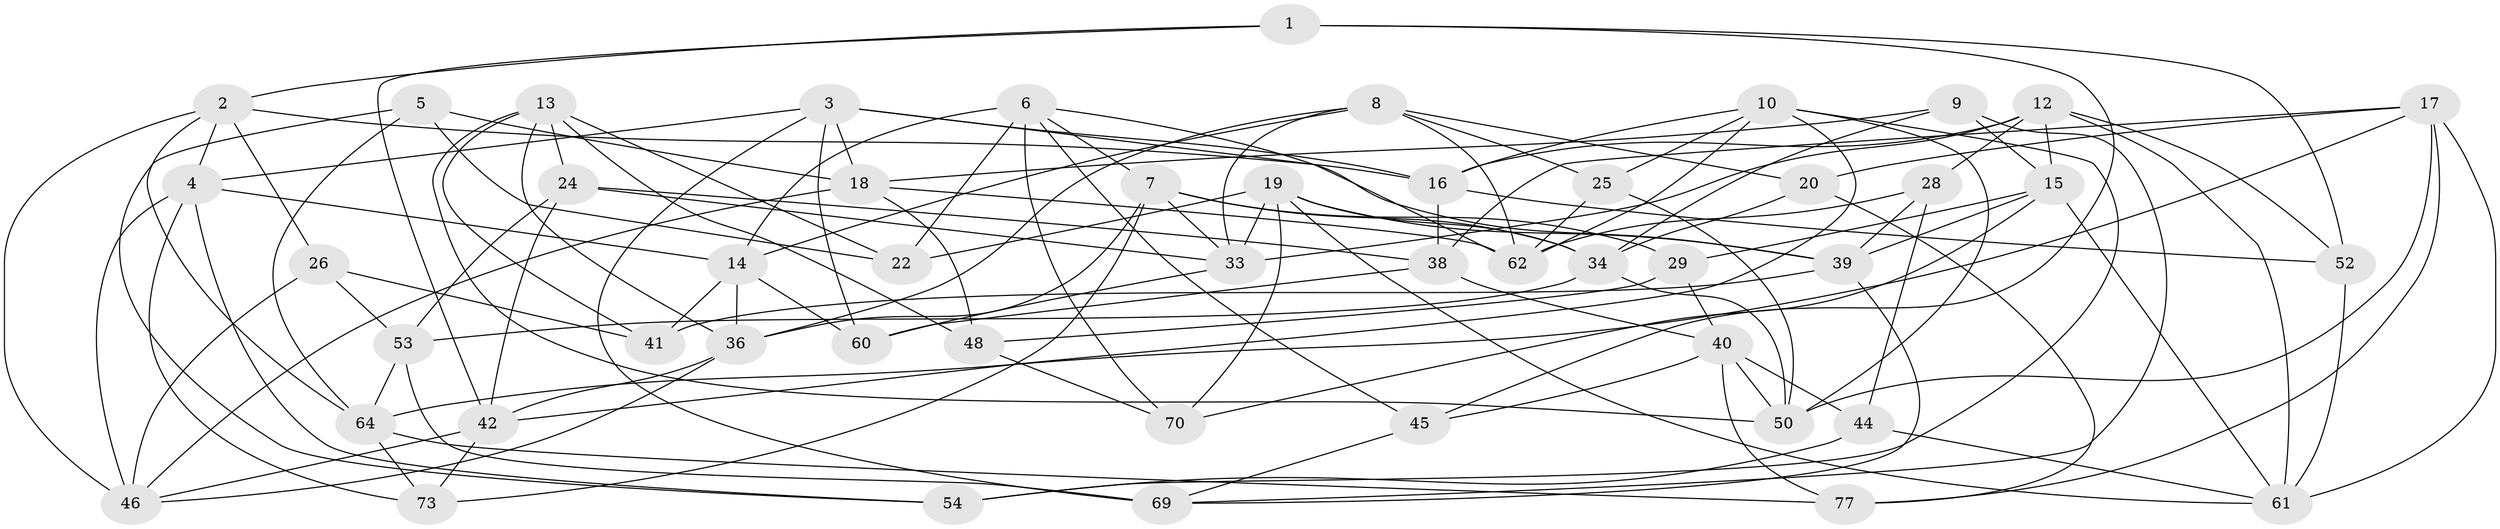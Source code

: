 // Generated by graph-tools (version 1.1) at 2025/24/03/03/25 07:24:22]
// undirected, 49 vertices, 126 edges
graph export_dot {
graph [start="1"]
  node [color=gray90,style=filled];
  1;
  2 [super="+32"];
  3 [super="+78"];
  4 [super="+67"];
  5;
  6 [super="+11"];
  7 [super="+21"];
  8 [super="+47"];
  9;
  10 [super="+30"];
  12 [super="+43"];
  13 [super="+27"];
  14 [super="+57"];
  15 [super="+68"];
  16 [super="+37"];
  17 [super="+51"];
  18 [super="+23"];
  19 [super="+31"];
  20;
  22;
  24 [super="+74"];
  25;
  26;
  28;
  29;
  33 [super="+75"];
  34 [super="+35"];
  36 [super="+63"];
  38 [super="+56"];
  39 [super="+55"];
  40 [super="+65"];
  41;
  42 [super="+49"];
  44;
  45;
  46 [super="+66"];
  48;
  50 [super="+58"];
  52;
  53 [super="+59"];
  54;
  60;
  61 [super="+76"];
  62 [super="+71"];
  64 [super="+72"];
  69 [super="+79"];
  70;
  73;
  77;
  1 -- 2;
  1 -- 52;
  1 -- 42;
  1 -- 45;
  2 -- 64;
  2 -- 16;
  2 -- 26;
  2 -- 4;
  2 -- 46;
  3 -- 18;
  3 -- 16;
  3 -- 60;
  3 -- 4;
  3 -- 69;
  3 -- 39;
  4 -- 46;
  4 -- 73;
  4 -- 54;
  4 -- 14;
  5 -- 22;
  5 -- 64;
  5 -- 54;
  5 -- 18;
  6 -- 45;
  6 -- 14;
  6 -- 7;
  6 -- 70;
  6 -- 22;
  6 -- 62;
  7 -- 73;
  7 -- 33;
  7 -- 34;
  7 -- 36;
  7 -- 29;
  8 -- 20;
  8 -- 25;
  8 -- 33;
  8 -- 62;
  8 -- 36;
  8 -- 14;
  9 -- 69;
  9 -- 34;
  9 -- 15;
  9 -- 18;
  10 -- 62;
  10 -- 25;
  10 -- 42;
  10 -- 54;
  10 -- 16;
  10 -- 50;
  12 -- 52;
  12 -- 16;
  12 -- 61;
  12 -- 28;
  12 -- 15;
  12 -- 33;
  13 -- 41;
  13 -- 22;
  13 -- 36;
  13 -- 48;
  13 -- 50;
  13 -- 24;
  14 -- 60;
  14 -- 41;
  14 -- 36;
  15 -- 61;
  15 -- 70;
  15 -- 29;
  15 -- 39;
  16 -- 52;
  16 -- 38;
  17 -- 77;
  17 -- 20;
  17 -- 64;
  17 -- 61;
  17 -- 38;
  17 -- 50;
  18 -- 46;
  18 -- 48;
  18 -- 62;
  19 -- 33;
  19 -- 34;
  19 -- 61;
  19 -- 70;
  19 -- 22;
  19 -- 39;
  20 -- 34;
  20 -- 77;
  24 -- 38 [weight=2];
  24 -- 53;
  24 -- 33;
  24 -- 42;
  25 -- 50;
  25 -- 62;
  26 -- 53;
  26 -- 41;
  26 -- 46;
  28 -- 44;
  28 -- 62;
  28 -- 39;
  29 -- 48;
  29 -- 40;
  33 -- 60;
  34 -- 50;
  34 -- 53;
  36 -- 42;
  36 -- 46;
  38 -- 60;
  38 -- 40;
  39 -- 41;
  39 -- 69;
  40 -- 77;
  40 -- 45;
  40 -- 44;
  40 -- 50;
  42 -- 73;
  42 -- 46;
  44 -- 61;
  44 -- 54;
  45 -- 69;
  48 -- 70;
  52 -- 61;
  53 -- 64;
  53 -- 69 [weight=2];
  64 -- 73;
  64 -- 77;
}
